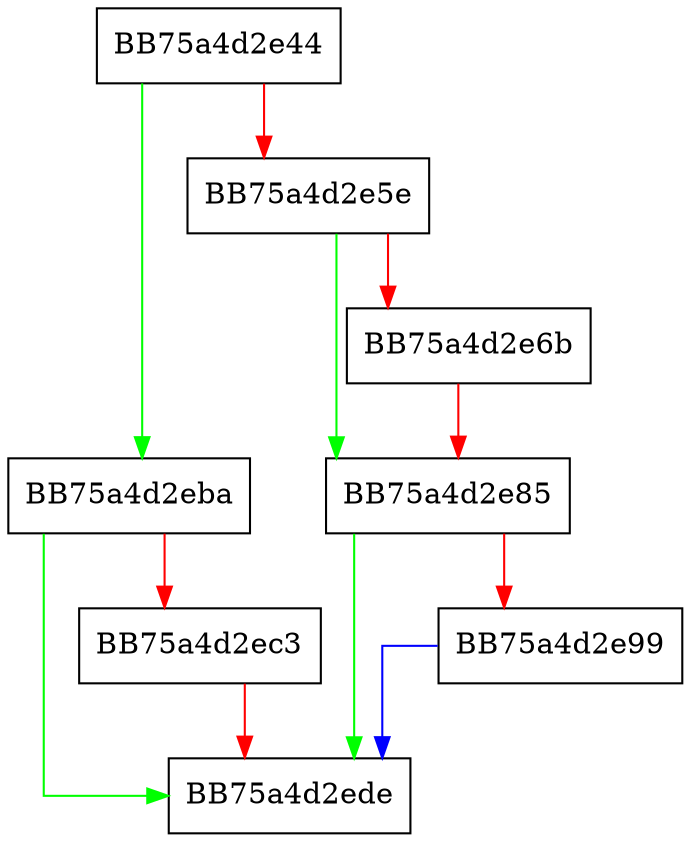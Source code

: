digraph Call {
  node [shape="box"];
  graph [splines=ortho];
  BB75a4d2e44 -> BB75a4d2eba [color="green"];
  BB75a4d2e44 -> BB75a4d2e5e [color="red"];
  BB75a4d2e5e -> BB75a4d2e85 [color="green"];
  BB75a4d2e5e -> BB75a4d2e6b [color="red"];
  BB75a4d2e6b -> BB75a4d2e85 [color="red"];
  BB75a4d2e85 -> BB75a4d2ede [color="green"];
  BB75a4d2e85 -> BB75a4d2e99 [color="red"];
  BB75a4d2e99 -> BB75a4d2ede [color="blue"];
  BB75a4d2eba -> BB75a4d2ede [color="green"];
  BB75a4d2eba -> BB75a4d2ec3 [color="red"];
  BB75a4d2ec3 -> BB75a4d2ede [color="red"];
}